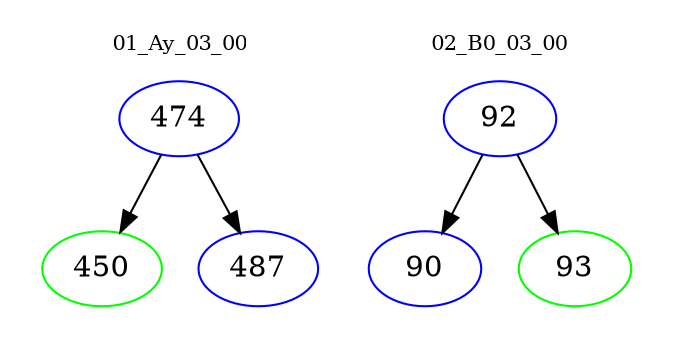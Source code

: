digraph{
subgraph cluster_0 {
color = white
label = "01_Ay_03_00";
fontsize=10;
T0_474 [label="474", color="blue"]
T0_474 -> T0_450 [color="black"]
T0_450 [label="450", color="green"]
T0_474 -> T0_487 [color="black"]
T0_487 [label="487", color="blue"]
}
subgraph cluster_1 {
color = white
label = "02_B0_03_00";
fontsize=10;
T1_92 [label="92", color="blue"]
T1_92 -> T1_90 [color="black"]
T1_90 [label="90", color="blue"]
T1_92 -> T1_93 [color="black"]
T1_93 [label="93", color="green"]
}
}
